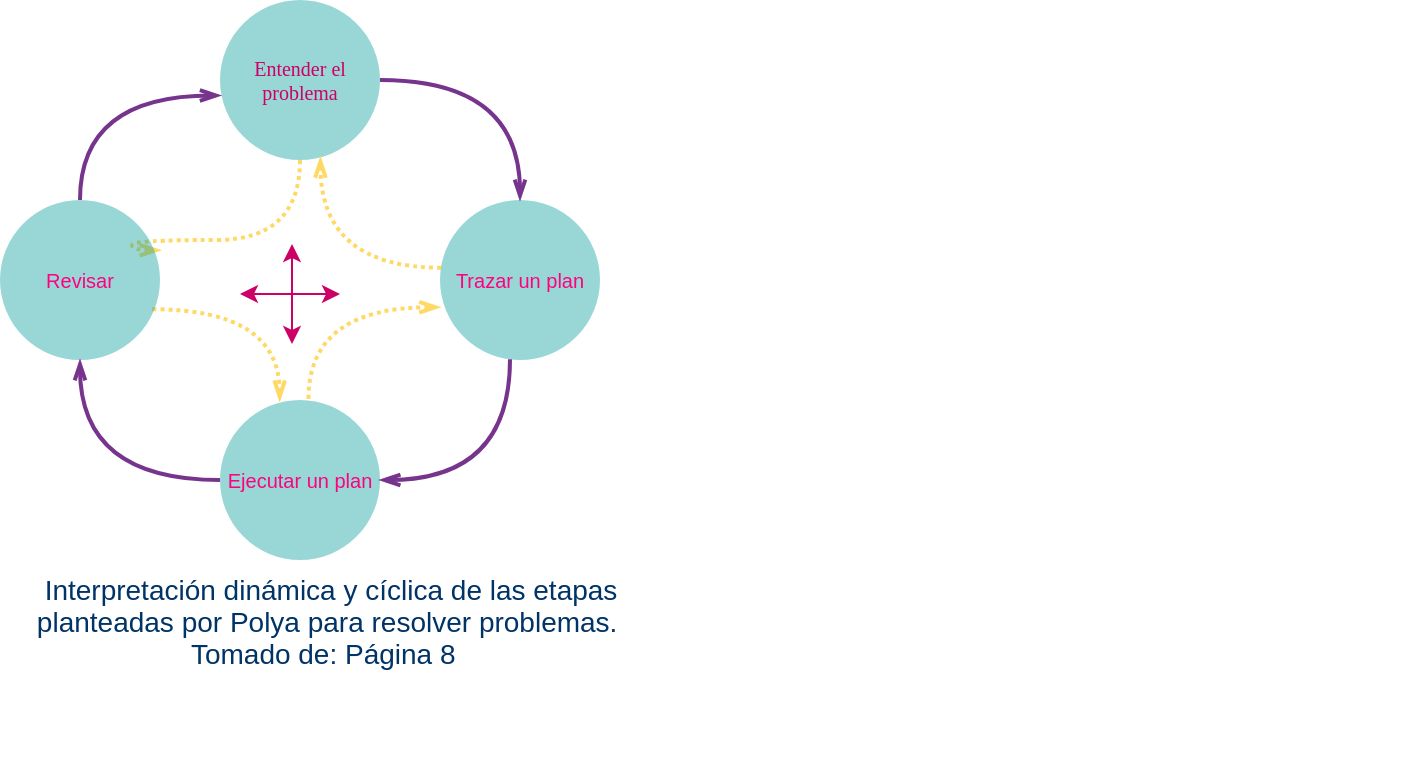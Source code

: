<mxfile version="13.0.3" type="device" pages="4"><diagram id="3228e29e-7158-1315-38df-8450db1d8a1d" name="Polya/heurística"><mxGraphModel dx="1092" dy="758" grid="1" gridSize="10" guides="1" tooltips="1" connect="1" arrows="1" fold="1" page="1" pageScale="1" pageWidth="1169" pageHeight="827" background="#ffffff" math="0" shadow="0" extFonts="Epilogue^https://fonts.googleapis.com/css?family=Epilogue"><root><mxCell id="0"/><mxCell id="1" parent="0"/><mxCell id="21535" value="Revolution" style="text;fontSize=24;align=center;verticalAlign=middle;html=1;fontColor=#FFFFFF;" parent="1" vertex="1"><mxGeometry x="699.5" y="228.5" width="190" height="70" as="geometry"/></mxCell><mxCell id="21538" value="Conflict" style="text;align=center;html=1;fontColor=#FFFFFF;fontSize=16;" parent="1" vertex="1"><mxGeometry x="449.5" y="418.5" width="40" height="40" as="geometry"/></mxCell><mxCell id="21539" value="Chaos" style="text;align=center;html=1;fontColor=#FFFFFF;fontSize=16;" parent="1" vertex="1"><mxGeometry x="699.5" y="418.5" width="40" height="40" as="geometry"/></mxCell><mxCell id="21540" value="Balance" style="text;align=center;html=1;fontColor=#FFFFFF;fontSize=16;" parent="1" vertex="1"><mxGeometry x="569.5" y="348.5" width="40" height="40" as="geometry"/></mxCell><mxCell id="QM9SpEyFhUYayS4D-bqg-21549" value="" style="edgeStyle=orthogonalEdgeStyle;orthogonalLoop=1;jettySize=auto;html=1;curved=1;entryX=0.5;entryY=0;entryDx=0;entryDy=0;strokeColor=#76348D;strokeWidth=2;startArrow=none;startFill=0;endArrow=openThin;endFill=0;" parent="1" source="QM9SpEyFhUYayS4D-bqg-21544" target="QM9SpEyFhUYayS4D-bqg-21545" edge="1"><mxGeometry relative="1" as="geometry"><mxPoint x="440.0" y="130" as="targetPoint"/></mxGeometry></mxCell><mxCell id="QM9SpEyFhUYayS4D-bqg-21563" value="" style="edgeStyle=orthogonalEdgeStyle;curved=1;orthogonalLoop=1;jettySize=auto;html=1;exitX=0.5;exitY=1;exitDx=0;exitDy=0;strokeColor=#FFD966;strokeWidth=2;startArrow=none;startFill=0;endArrow=openThin;endFill=0;dashed=1;dashPattern=1 1;entryX=1.001;entryY=0.314;entryDx=0;entryDy=0;entryPerimeter=0;" parent="1" source="QM9SpEyFhUYayS4D-bqg-21544" target="QM9SpEyFhUYayS4D-bqg-21547" edge="1"><mxGeometry relative="1" as="geometry"><mxPoint x="306" y="170" as="sourcePoint"/><mxPoint x="246" y="216" as="targetPoint"/><Array as="points"><mxPoint x="330" y="200"/><mxPoint x="246" y="200"/><mxPoint x="246" y="205"/></Array></mxGeometry></mxCell><mxCell id="QM9SpEyFhUYayS4D-bqg-21544" value="&lt;font face=&quot;Epilogue&quot; style=&quot;font-size: 10px&quot; color=&quot;#cc0066&quot;&gt;Entender el problema&lt;/font&gt;" style="ellipse;whiteSpace=wrap;html=1;aspect=fixed;fillColor=#009999;opacity=40;strokeColor=none;fontColor=#FFFF66;fontSize=10;strokeWidth=4;" parent="1" vertex="1"><mxGeometry x="290" y="80" width="80" height="80" as="geometry"/></mxCell><mxCell id="QM9SpEyFhUYayS4D-bqg-21577" value="" style="edgeStyle=orthogonalEdgeStyle;curved=1;orthogonalLoop=1;jettySize=auto;html=1;entryX=-0.002;entryY=0.67;entryDx=0;entryDy=0;entryPerimeter=0;exitX=0.553;exitY=-0.007;exitDx=0;exitDy=0;exitPerimeter=0;strokeColor=#FFD966;strokeWidth=2;startArrow=none;startFill=0;endArrow=openThin;endFill=0;dashed=1;dashPattern=1 1;" parent="1" source="QM9SpEyFhUYayS4D-bqg-21562" target="QM9SpEyFhUYayS4D-bqg-21545" edge="1"><mxGeometry relative="1" as="geometry"><mxPoint x="330" y="200" as="targetPoint"/></mxGeometry></mxCell><mxCell id="QM9SpEyFhUYayS4D-bqg-21562" value="&lt;font color=&quot;#ff0080&quot;&gt;Ejecutar un plan&lt;/font&gt;" style="ellipse;whiteSpace=wrap;html=1;aspect=fixed;fillColor=#009999;opacity=40;strokeColor=none;fontColor=#FFFF66;fontSize=10;strokeWidth=4;" parent="1" vertex="1"><mxGeometry x="290" y="280" width="80" height="80" as="geometry"/></mxCell><mxCell id="QM9SpEyFhUYayS4D-bqg-21561" value="" style="edgeStyle=orthogonalEdgeStyle;curved=1;orthogonalLoop=1;jettySize=auto;html=1;exitX=0.008;exitY=0.423;exitDx=0;exitDy=0;exitPerimeter=0;entryX=0.628;entryY=0.983;entryDx=0;entryDy=0;entryPerimeter=0;strokeColor=#FFD966;strokeWidth=2;startArrow=none;startFill=0;endArrow=openThin;endFill=0;dashed=1;dashPattern=1 1;" parent="1" source="QM9SpEyFhUYayS4D-bqg-21545" target="QM9SpEyFhUYayS4D-bqg-21544" edge="1"><mxGeometry relative="1" as="geometry"><mxPoint x="325" y="171" as="targetPoint"/></mxGeometry></mxCell><mxCell id="QM9SpEyFhUYayS4D-bqg-21581" value="" style="edgeStyle=orthogonalEdgeStyle;curved=1;orthogonalLoop=1;jettySize=auto;html=1;entryX=1;entryY=0.5;entryDx=0;entryDy=0;strokeColor=#76348D;strokeWidth=2;startArrow=none;startFill=0;endArrow=openThin;endFill=0;" parent="1" source="QM9SpEyFhUYayS4D-bqg-21545" target="QM9SpEyFhUYayS4D-bqg-21562" edge="1"><mxGeometry relative="1" as="geometry"><mxPoint x="435" y="350.0" as="targetPoint"/><Array as="points"><mxPoint x="435" y="320"/></Array></mxGeometry></mxCell><mxCell id="QM9SpEyFhUYayS4D-bqg-21545" value="&lt;font color=&quot;#ff0080&quot;&gt;Trazar un plan&lt;/font&gt;" style="ellipse;whiteSpace=wrap;html=1;aspect=fixed;fillColor=#009999;opacity=40;strokeColor=none;fontColor=#FFFF66;fontSize=10;strokeWidth=4;" parent="1" vertex="1"><mxGeometry x="400" y="180" width="80" height="80" as="geometry"/></mxCell><mxCell id="QM9SpEyFhUYayS4D-bqg-21555" value="" style="edgeStyle=orthogonalEdgeStyle;curved=1;orthogonalLoop=1;jettySize=auto;html=1;entryX=0.5;entryY=1;entryDx=0;entryDy=0;exitX=0;exitY=0.5;exitDx=0;exitDy=0;strokeColor=#76348D;strokeWidth=2;startArrow=none;startFill=0;endArrow=openThin;endFill=0;" parent="1" source="QM9SpEyFhUYayS4D-bqg-21562" target="QM9SpEyFhUYayS4D-bqg-21547" edge="1"><mxGeometry relative="1" as="geometry"><mxPoint x="290" y="310" as="sourcePoint"/><mxPoint x="230" y="270" as="targetPoint"/></mxGeometry></mxCell><mxCell id="QM9SpEyFhUYayS4D-bqg-21557" value="" style="edgeStyle=orthogonalEdgeStyle;curved=1;orthogonalLoop=1;jettySize=auto;html=1;entryX=0.002;entryY=0.597;entryDx=0;entryDy=0;entryPerimeter=0;exitX=0.5;exitY=0;exitDx=0;exitDy=0;strokeColor=#76348D;strokeWidth=2;startArrow=none;startFill=0;endArrow=openThin;endFill=0;" parent="1" source="QM9SpEyFhUYayS4D-bqg-21547" target="QM9SpEyFhUYayS4D-bqg-21544" edge="1"><mxGeometry relative="1" as="geometry"><mxPoint x="230" y="100" as="targetPoint"/></mxGeometry></mxCell><mxCell id="QM9SpEyFhUYayS4D-bqg-21575" value="" style="edgeStyle=orthogonalEdgeStyle;curved=1;orthogonalLoop=1;jettySize=auto;html=1;exitX=0.951;exitY=0.683;exitDx=0;exitDy=0;exitPerimeter=0;entryX=0.373;entryY=0.005;entryDx=0;entryDy=0;entryPerimeter=0;strokeColor=#FFD966;strokeWidth=2;startArrow=none;startFill=0;endArrow=openThin;endFill=0;dashed=1;dashPattern=1 1;" parent="1" source="QM9SpEyFhUYayS4D-bqg-21547" target="QM9SpEyFhUYayS4D-bqg-21562" edge="1"><mxGeometry relative="1" as="geometry"><mxPoint x="330" y="225" as="targetPoint"/></mxGeometry></mxCell><mxCell id="QM9SpEyFhUYayS4D-bqg-21547" value="&lt;font color=&quot;#ff0080&quot;&gt;Revisar&lt;/font&gt;" style="ellipse;whiteSpace=wrap;html=1;aspect=fixed;fillColor=#009999;opacity=40;strokeColor=none;fontColor=#FFFF66;fontSize=10;strokeWidth=5;" parent="1" vertex="1"><mxGeometry x="180" y="180" width="80" height="80" as="geometry"/></mxCell><mxCell id="QM9SpEyFhUYayS4D-bqg-21587" value="" style="endArrow=classic;startArrow=classic;html=1;strokeColor=#CC0066;strokeWidth=1;" parent="1" edge="1"><mxGeometry width="50" height="50" relative="1" as="geometry"><mxPoint x="300" y="227" as="sourcePoint"/><mxPoint x="350" y="227" as="targetPoint"/><Array as="points"/></mxGeometry></mxCell><mxCell id="QM9SpEyFhUYayS4D-bqg-21588" value="" style="endArrow=classic;startArrow=classic;html=1;strokeColor=#CC0066;strokeWidth=1;" parent="1" edge="1"><mxGeometry width="50" height="50" relative="1" as="geometry"><mxPoint x="326" y="252" as="sourcePoint"/><mxPoint x="326" y="202" as="targetPoint"/><Array as="points"/></mxGeometry></mxCell><mxCell id="v1MkFwy8WAkHbEeIUHU1-21540" value="&lt;p class=&quot;p1&quot; style=&quot;margin: 0px ; font-stretch: normal ; line-height: normal ; font-family: &amp;#34;helvetica&amp;#34; ; font-size: 14px&quot;&gt;&lt;font style=&quot;font-size: 14px&quot;&gt;Interpretación dinámica y cíclica de las etapas&lt;/font&gt;&lt;/p&gt;&lt;p class=&quot;p1&quot; style=&quot;margin: 0px ; font-stretch: normal ; line-height: normal ; font-family: &amp;#34;helvetica&amp;#34; ; font-size: 14px&quot;&gt;&lt;font style=&quot;font-size: 14px&quot;&gt;planteadas por Polya para resolver problemas.&amp;nbsp;&lt;/font&gt;&lt;/p&gt;&lt;p class=&quot;p1&quot; style=&quot;margin: 0px ; font-stretch: normal ; line-height: normal ; font-family: &amp;#34;helvetica&amp;#34; ; font-size: 14px&quot;&gt;&lt;font style=&quot;font-size: 14px&quot;&gt;Tomado de: Página 8&amp;nbsp;&amp;nbsp;&lt;/font&gt;&lt;/p&gt;&lt;p class=&quot;p1&quot; style=&quot;margin: 0px ; font-stretch: normal ; line-height: normal ; font-family: &amp;#34;helvetica&amp;#34; ; font-size: 14px&quot;&gt;&lt;font style=&quot;font-size: 14px&quot;&gt;&lt;br&gt;&lt;/font&gt;&lt;/p&gt;" style="text;html=1;align=center;verticalAlign=middle;resizable=0;points=[];autosize=1;fontSize=13;fontFamily=Epilogue;fontColor=#003366;" parent="1" vertex="1"><mxGeometry x="190" y="363" width="310" height="70" as="geometry"/></mxCell></root></mxGraphModel></diagram><diagram id="SMlBz9_2lRwyLZNG3LQf" name="Hallazgo problema"><mxGraphModel dx="1092" dy="769" grid="1" gridSize="10" guides="1" tooltips="1" connect="1" arrows="1" fold="1" page="1" pageScale="1" pageWidth="827" pageHeight="1169" math="0" shadow="0" extFonts="Epilogue^https://fonts.googleapis.com/css?family=Epilogue"><root><mxCell id="618_1PhlJrXQ5fnI0KQx-0"/><mxCell id="618_1PhlJrXQ5fnI0KQx-1" parent="618_1PhlJrXQ5fnI0KQx-0"/><mxCell id="72rOrUhc6sXG1l6T25h1-18" value="" style="edgeStyle=orthogonalEdgeStyle;curved=1;orthogonalLoop=1;jettySize=auto;html=1;dashed=1;dashPattern=1 1;startArrow=none;startFill=0;endArrow=openThin;endFill=0;strokeColor=#99004D;strokeWidth=3;fontSize=10;fontColor=#4C0099;exitX=0.25;exitY=1;exitDx=0;exitDy=0;" parent="618_1PhlJrXQ5fnI0KQx-1" source="72rOrUhc6sXG1l6T25h1-14" target="72rOrUhc6sXG1l6T25h1-29" edge="1"><mxGeometry relative="1" as="geometry"><Array as="points"><mxPoint x="280" y="140"/><mxPoint x="280" y="570"/><mxPoint x="1075" y="570"/></Array></mxGeometry></mxCell><mxCell id="72rOrUhc6sXG1l6T25h1-3" style="edgeStyle=orthogonalEdgeStyle;curved=1;orthogonalLoop=1;jettySize=auto;html=1;dashed=1;dashPattern=1 1;startArrow=none;startFill=0;endArrow=openThin;endFill=0;strokeColor=#CC0066;strokeWidth=3;fontSize=10;fontColor=#FFFF66;entryX=0.06;entryY=1.02;entryDx=0;entryDy=0;entryPerimeter=0;" parent="618_1PhlJrXQ5fnI0KQx-1" source="5-hpE8VDBBPidlMhpwIF-1" target="5-hpE8VDBBPidlMhpwIF-3" edge="1"><mxGeometry relative="1" as="geometry"><mxPoint x="490" y="320" as="targetPoint"/></mxGeometry></mxCell><mxCell id="5-hpE8VDBBPidlMhpwIF-1" value="&lt;font face=&quot;Epilogue&quot; color=&quot;#003366&quot;&gt;&lt;span style=&quot;font-size: 21px&quot;&gt;Legal&lt;/span&gt;&lt;/font&gt;" style="rounded=0;whiteSpace=wrap;html=1;dashed=1;dashPattern=1 1;strokeColor=none;strokeWidth=5;fillColor=#009999;fontSize=10;fontColor=#FFFF66;opacity=40;" parent="618_1PhlJrXQ5fnI0KQx-1" vertex="1"><mxGeometry x="270" y="350" width="150" height="50" as="geometry"/></mxCell><mxCell id="5-hpE8VDBBPidlMhpwIF-4" value="" style="edgeStyle=orthogonalEdgeStyle;curved=1;orthogonalLoop=1;jettySize=auto;html=1;dashed=1;dashPattern=1 1;startArrow=none;startFill=0;endArrow=openThin;endFill=0;strokeColor=#99004D;strokeWidth=3;fontSize=10;fontColor=#FFFF66;" parent="618_1PhlJrXQ5fnI0KQx-1" source="5-hpE8VDBBPidlMhpwIF-2" target="5-hpE8VDBBPidlMhpwIF-3" edge="1"><mxGeometry relative="1" as="geometry"/></mxCell><mxCell id="5-hpE8VDBBPidlMhpwIF-2" value="&lt;font face=&quot;Epilogue&quot; color=&quot;#003366&quot;&gt;&lt;span style=&quot;font-size: 21px&quot;&gt;Diseño Técnico&lt;/span&gt;&lt;/font&gt;" style="rounded=0;whiteSpace=wrap;html=1;dashed=1;dashPattern=1 1;strokeColor=none;strokeWidth=5;fillColor=#009999;fontSize=10;fontColor=#FFFF66;opacity=40;" parent="618_1PhlJrXQ5fnI0KQx-1" vertex="1"><mxGeometry x="270" y="250" width="155" height="90" as="geometry"/></mxCell><mxCell id="72rOrUhc6sXG1l6T25h1-6" value="" style="edgeStyle=orthogonalEdgeStyle;curved=1;orthogonalLoop=1;jettySize=auto;html=1;dashed=1;dashPattern=1 1;startArrow=none;startFill=0;endArrow=openThin;endFill=0;strokeColor=#99004D;strokeWidth=3;fontSize=10;fontColor=#FFFF66;" parent="618_1PhlJrXQ5fnI0KQx-1" source="5-hpE8VDBBPidlMhpwIF-3" target="72rOrUhc6sXG1l6T25h1-5" edge="1"><mxGeometry relative="1" as="geometry"/></mxCell><mxCell id="72rOrUhc6sXG1l6T25h1-9" value="" style="edgeStyle=orthogonalEdgeStyle;curved=1;orthogonalLoop=1;jettySize=auto;html=1;dashed=1;dashPattern=1 1;startArrow=none;startFill=0;endArrow=openThin;endFill=0;strokeColor=#99004D;strokeWidth=3;fontSize=10;fontColor=#FFFF66;" parent="618_1PhlJrXQ5fnI0KQx-1" source="5-hpE8VDBBPidlMhpwIF-3" target="72rOrUhc6sXG1l6T25h1-8" edge="1"><mxGeometry relative="1" as="geometry"><Array as="points"><mxPoint x="765" y="295"/></Array></mxGeometry></mxCell><mxCell id="72rOrUhc6sXG1l6T25h1-11" value="" style="edgeStyle=orthogonalEdgeStyle;curved=1;orthogonalLoop=1;jettySize=auto;html=1;dashed=1;dashPattern=1 1;startArrow=none;startFill=0;endArrow=openThin;endFill=0;strokeColor=#99004D;strokeWidth=3;fontSize=10;fontColor=#FFFF66;" parent="618_1PhlJrXQ5fnI0KQx-1" source="5-hpE8VDBBPidlMhpwIF-3" edge="1"><mxGeometry relative="1" as="geometry"><mxPoint x="950" y="295" as="targetPoint"/></mxGeometry></mxCell><mxCell id="72rOrUhc6sXG1l6T25h1-36" value="" style="edgeStyle=orthogonalEdgeStyle;curved=1;orthogonalLoop=1;jettySize=auto;html=1;dashed=1;dashPattern=1 1;startArrow=none;startFill=0;endArrow=openThin;endFill=0;strokeColor=#99004D;strokeWidth=3;fontSize=10;fontColor=#4C0099;" parent="618_1PhlJrXQ5fnI0KQx-1" source="5-hpE8VDBBPidlMhpwIF-3" target="72rOrUhc6sXG1l6T25h1-35" edge="1"><mxGeometry relative="1" as="geometry"><Array as="points"><mxPoint x="565" y="450"/><mxPoint x="1295" y="450"/></Array></mxGeometry></mxCell><mxCell id="5-hpE8VDBBPidlMhpwIF-3" value="&lt;font face=&quot;Epilogue&quot; color=&quot;#003366&quot;&gt;&lt;span style=&quot;font-size: 21px&quot;&gt;Conceptual&lt;/span&gt;&lt;/font&gt;" style="rounded=0;whiteSpace=wrap;html=1;dashed=1;dashPattern=1 1;strokeColor=none;strokeWidth=5;fillColor=#006666;fontSize=10;fontColor=#FFFF66;opacity=40;" parent="618_1PhlJrXQ5fnI0KQx-1" vertex="1"><mxGeometry x="490" y="270" width="150" height="60" as="geometry"/></mxCell><mxCell id="72rOrUhc6sXG1l6T25h1-39" value="" style="edgeStyle=orthogonalEdgeStyle;curved=1;orthogonalLoop=1;jettySize=auto;html=1;dashed=1;dashPattern=1 1;startArrow=none;startFill=0;endArrow=openThin;endFill=0;strokeColor=#99004D;strokeWidth=3;fontSize=10;fontColor=#4C0099;" parent="618_1PhlJrXQ5fnI0KQx-1" source="72rOrUhc6sXG1l6T25h1-35" target="72rOrUhc6sXG1l6T25h1-27" edge="1"><mxGeometry relative="1" as="geometry"/></mxCell><mxCell id="72rOrUhc6sXG1l6T25h1-35" value="&lt;font color=&quot;#003366&quot; face=&quot;Epilogue&quot;&gt;&lt;span style=&quot;font-size: 21px&quot;&gt;Reconceptualización&lt;/span&gt;&lt;/font&gt;" style="rounded=0;whiteSpace=wrap;html=1;dashed=1;dashPattern=1 1;strokeColor=none;strokeWidth=5;fillColor=#006666;fontSize=10;fontColor=#FFFF66;opacity=40;" parent="618_1PhlJrXQ5fnI0KQx-1" vertex="1"><mxGeometry x="1241" y="220" width="249" height="140" as="geometry"/></mxCell><mxCell id="72rOrUhc6sXG1l6T25h1-8" value="&lt;font face=&quot;Epilogue&quot; color=&quot;#003366&quot;&gt;&lt;span style=&quot;font-size: 21px&quot;&gt;Prototipo n&lt;/span&gt;&lt;/font&gt;" style="rounded=0;whiteSpace=wrap;html=1;dashed=1;dashPattern=1 1;strokeColor=none;strokeWidth=5;fillColor=#006666;fontSize=10;fontColor=#FFFF66;opacity=40;" parent="618_1PhlJrXQ5fnI0KQx-1" vertex="1"><mxGeometry x="700" y="340" width="150" height="50" as="geometry"/></mxCell><mxCell id="72rOrUhc6sXG1l6T25h1-5" value="&lt;font face=&quot;Epilogue&quot; color=&quot;#003366&quot;&gt;&lt;span style=&quot;font-size: 21px&quot;&gt;Prototipo n&lt;/span&gt;&lt;/font&gt;" style="rounded=0;whiteSpace=wrap;html=1;dashed=1;dashPattern=1 1;strokeColor=none;strokeWidth=5;fillColor=#006666;fontSize=10;fontColor=#FFFF66;opacity=40;" parent="618_1PhlJrXQ5fnI0KQx-1" vertex="1"><mxGeometry x="690" y="200" width="150" height="50" as="geometry"/></mxCell><mxCell id="72rOrUhc6sXG1l6T25h1-4" style="edgeStyle=orthogonalEdgeStyle;curved=1;orthogonalLoop=1;jettySize=auto;html=1;entryX=0.373;entryY=1.04;entryDx=0;entryDy=0;entryPerimeter=0;dashed=1;dashPattern=1 1;startArrow=none;startFill=0;endArrow=openThin;endFill=0;strokeColor=#99004D;strokeWidth=3;fontSize=10;fontColor=#FFFF66;" parent="618_1PhlJrXQ5fnI0KQx-1" source="5-hpE8VDBBPidlMhpwIF-5" target="5-hpE8VDBBPidlMhpwIF-3" edge="1"><mxGeometry relative="1" as="geometry"/></mxCell><mxCell id="5-hpE8VDBBPidlMhpwIF-5" value="&lt;font face=&quot;Epilogue&quot; color=&quot;#003366&quot;&gt;&lt;span style=&quot;font-size: 21px&quot;&gt;Ético&lt;/span&gt;&lt;/font&gt;" style="rounded=0;whiteSpace=wrap;html=1;dashed=1;dashPattern=1 1;strokeColor=none;strokeWidth=5;fillColor=#009999;fontSize=10;fontColor=#FFFF66;opacity=40;" parent="618_1PhlJrXQ5fnI0KQx-1" vertex="1"><mxGeometry x="270" y="410" width="150" height="40" as="geometry"/></mxCell><mxCell id="72rOrUhc6sXG1l6T25h1-2" value="" style="edgeStyle=orthogonalEdgeStyle;curved=1;orthogonalLoop=1;jettySize=auto;html=1;dashed=1;dashPattern=1 1;startArrow=none;startFill=0;endArrow=openThin;endFill=0;strokeColor=#CC0066;strokeWidth=3;fontSize=10;fontColor=#FFFF66;entryX=0.407;entryY=-0.06;entryDx=0;entryDy=0;entryPerimeter=0;" parent="618_1PhlJrXQ5fnI0KQx-1" source="72rOrUhc6sXG1l6T25h1-0" target="5-hpE8VDBBPidlMhpwIF-3" edge="1"><mxGeometry relative="1" as="geometry"><mxPoint x="500" y="255" as="targetPoint"/></mxGeometry></mxCell><mxCell id="72rOrUhc6sXG1l6T25h1-0" value="&lt;font face=&quot;Epilogue&quot; color=&quot;#003366&quot;&gt;&lt;span style=&quot;font-size: 21px&quot;&gt;Disciplinar&lt;/span&gt;&lt;/font&gt;" style="rounded=0;whiteSpace=wrap;html=1;dashed=1;dashPattern=1 1;strokeColor=none;strokeWidth=5;fillColor=#009999;fontSize=10;fontColor=#FFFF66;opacity=40;" parent="618_1PhlJrXQ5fnI0KQx-1" vertex="1"><mxGeometry x="270" y="190" width="155" height="50" as="geometry"/></mxCell><mxCell id="72rOrUhc6sXG1l6T25h1-21" value="" style="edgeStyle=orthogonalEdgeStyle;curved=1;orthogonalLoop=1;jettySize=auto;html=1;dashed=1;dashPattern=1 1;startArrow=none;startFill=0;endArrow=openThin;endFill=0;strokeColor=#99004D;strokeWidth=3;fontSize=10;fontColor=#4C0099;entryX=0;entryY=0.5;entryDx=0;entryDy=0;" parent="618_1PhlJrXQ5fnI0KQx-1" source="72rOrUhc6sXG1l6T25h1-12" target="72rOrUhc6sXG1l6T25h1-19" edge="1"><mxGeometry relative="1" as="geometry"><mxPoint x="840" y="120" as="targetPoint"/></mxGeometry></mxCell><mxCell id="72rOrUhc6sXG1l6T25h1-12" value="&lt;font style=&quot;font-size: 16px&quot; color=&quot;#76348d&quot;&gt;Resolución de problemas por pensamiento lateral&lt;/font&gt;" style="text;html=1;strokeColor=none;fillColor=#dae8fc;align=center;verticalAlign=middle;whiteSpace=wrap;rounded=0;dashed=1;dashPattern=1 1;fontSize=10;opacity=40;" parent="618_1PhlJrXQ5fnI0KQx-1" vertex="1"><mxGeometry x="617" y="60" width="210" height="80" as="geometry"/></mxCell><mxCell id="72rOrUhc6sXG1l6T25h1-15" value="" style="edgeStyle=orthogonalEdgeStyle;curved=1;orthogonalLoop=1;jettySize=auto;html=1;dashed=1;dashPattern=1 1;startArrow=none;startFill=0;endArrow=openThin;endFill=0;strokeColor=#99004D;strokeWidth=3;fontSize=10;fontColor=#4C0099;entryX=0;entryY=0.5;entryDx=0;entryDy=0;" parent="618_1PhlJrXQ5fnI0KQx-1" source="72rOrUhc6sXG1l6T25h1-13" target="72rOrUhc6sXG1l6T25h1-14" edge="1"><mxGeometry relative="1" as="geometry"><mxPoint x="200" y="100" as="targetPoint"/></mxGeometry></mxCell><mxCell id="72rOrUhc6sXG1l6T25h1-13" value="&lt;font color=&quot;#76348d&quot;&gt;&lt;span style=&quot;font-size: 16px&quot;&gt;Proyecto tecnologías digitales para gestión de conocimiento etnobotánico en comunidades&amp;nbsp;&lt;/span&gt;&lt;/font&gt;" style="text;html=1;strokeColor=none;fillColor=#dae8fc;align=center;verticalAlign=middle;whiteSpace=wrap;rounded=0;dashed=1;dashPattern=1 1;fontSize=10;opacity=40;" parent="618_1PhlJrXQ5fnI0KQx-1" vertex="1"><mxGeometry x="20" y="255" width="210" height="80" as="geometry"/></mxCell><mxCell id="72rOrUhc6sXG1l6T25h1-22" value="" style="edgeStyle=orthogonalEdgeStyle;curved=1;orthogonalLoop=1;jettySize=auto;html=1;dashed=1;dashPattern=1 1;startArrow=none;startFill=0;endArrow=openThin;endFill=0;strokeColor=#99004D;strokeWidth=3;fontSize=10;fontColor=#4C0099;" parent="618_1PhlJrXQ5fnI0KQx-1" source="72rOrUhc6sXG1l6T25h1-14" target="72rOrUhc6sXG1l6T25h1-12" edge="1"><mxGeometry relative="1" as="geometry"/></mxCell><mxCell id="72rOrUhc6sXG1l6T25h1-14" value="&lt;font color=&quot;#76348d&quot;&gt;&lt;span style=&quot;font-size: 16px&quot;&gt;Problemas generales&lt;/span&gt;&lt;/font&gt;" style="text;html=1;strokeColor=none;fillColor=#dae8fc;align=center;verticalAlign=middle;whiteSpace=wrap;rounded=0;dashed=1;dashPattern=1 1;fontSize=10;opacity=40;" parent="618_1PhlJrXQ5fnI0KQx-1" vertex="1"><mxGeometry x="230" y="60" width="240" height="80" as="geometry"/></mxCell><mxCell id="72rOrUhc6sXG1l6T25h1-28" value="" style="edgeStyle=orthogonalEdgeStyle;curved=1;orthogonalLoop=1;jettySize=auto;html=1;dashed=1;dashPattern=1 1;startArrow=none;startFill=0;endArrow=openThin;endFill=0;strokeColor=#99004D;strokeWidth=3;fontSize=10;fontColor=#4C0099;" parent="618_1PhlJrXQ5fnI0KQx-1" source="72rOrUhc6sXG1l6T25h1-19" target="72rOrUhc6sXG1l6T25h1-27" edge="1"><mxGeometry relative="1" as="geometry"/></mxCell><mxCell id="72rOrUhc6sXG1l6T25h1-19" value="&lt;font color=&quot;#76348d&quot;&gt;&lt;span style=&quot;font-size: 16px&quot;&gt;Problema específico&amp;nbsp;&lt;/span&gt;&lt;/font&gt;" style="text;html=1;strokeColor=none;fillColor=#dae8fc;align=center;verticalAlign=middle;whiteSpace=wrap;rounded=0;dashed=1;dashPattern=1 1;fontSize=10;opacity=40;" parent="618_1PhlJrXQ5fnI0KQx-1" vertex="1"><mxGeometry x="1002.5" y="60" width="145" height="80" as="geometry"/></mxCell><mxCell id="72rOrUhc6sXG1l6T25h1-41" value="" style="edgeStyle=orthogonalEdgeStyle;curved=1;orthogonalLoop=1;jettySize=auto;html=1;dashed=1;dashPattern=1 1;startArrow=none;startFill=0;endArrow=openThin;endFill=0;strokeColor=#99004D;strokeWidth=3;fontSize=10;fontColor=#4C0099;" parent="618_1PhlJrXQ5fnI0KQx-1" source="72rOrUhc6sXG1l6T25h1-27" target="72rOrUhc6sXG1l6T25h1-40" edge="1"><mxGeometry relative="1" as="geometry"/></mxCell><mxCell id="72rOrUhc6sXG1l6T25h1-27" value="&lt;font color=&quot;#76348d&quot;&gt;&lt;span style=&quot;font-size: 16px&quot;&gt;Estrategia heurística para resolver problemas&lt;/span&gt;&lt;/font&gt;" style="text;html=1;strokeColor=none;fillColor=#dae8fc;align=center;verticalAlign=middle;whiteSpace=wrap;rounded=0;dashed=1;dashPattern=1 1;fontSize=10;opacity=40;" parent="618_1PhlJrXQ5fnI0KQx-1" vertex="1"><mxGeometry x="1560" y="250" width="145" height="80" as="geometry"/></mxCell><mxCell id="72rOrUhc6sXG1l6T25h1-43" value="" style="edgeStyle=orthogonalEdgeStyle;curved=1;orthogonalLoop=1;jettySize=auto;html=1;dashed=1;dashPattern=1 1;startArrow=none;startFill=0;endArrow=openThin;endFill=0;strokeColor=#99004D;strokeWidth=3;fontSize=10;fontColor=#4C0099;" parent="618_1PhlJrXQ5fnI0KQx-1" source="72rOrUhc6sXG1l6T25h1-40" target="72rOrUhc6sXG1l6T25h1-42" edge="1"><mxGeometry relative="1" as="geometry"/></mxCell><mxCell id="72rOrUhc6sXG1l6T25h1-45" value="" style="edgeStyle=orthogonalEdgeStyle;curved=1;orthogonalLoop=1;jettySize=auto;html=1;dashed=1;dashPattern=1 1;startArrow=none;startFill=0;endArrow=openThin;endFill=0;strokeColor=#99004D;strokeWidth=3;fontSize=10;fontColor=#4C0099;" parent="618_1PhlJrXQ5fnI0KQx-1" source="72rOrUhc6sXG1l6T25h1-40" target="72rOrUhc6sXG1l6T25h1-44" edge="1"><mxGeometry relative="1" as="geometry"/></mxCell><mxCell id="72rOrUhc6sXG1l6T25h1-40" value="&lt;font color=&quot;#76348d&quot;&gt;&lt;span style=&quot;font-size: 16px&quot;&gt;Prototipo final&lt;/span&gt;&lt;/font&gt;" style="text;html=1;strokeColor=none;fillColor=#dae8fc;align=center;verticalAlign=middle;whiteSpace=wrap;rounded=0;dashed=1;dashPattern=1 1;fontSize=10;opacity=40;" parent="618_1PhlJrXQ5fnI0KQx-1" vertex="1"><mxGeometry x="1785" y="250" width="145" height="80" as="geometry"/></mxCell><mxCell id="72rOrUhc6sXG1l6T25h1-44" value="&lt;font color=&quot;#76348d&quot;&gt;&lt;span style=&quot;font-size: 16px&quot;&gt;Discusión Humanidades Digitales&amp;nbsp;&lt;/span&gt;&lt;/font&gt;" style="text;html=1;strokeColor=none;fillColor=#dae8fc;align=center;verticalAlign=middle;whiteSpace=wrap;rounded=0;dashed=1;dashPattern=1 1;fontSize=10;opacity=40;" parent="618_1PhlJrXQ5fnI0KQx-1" vertex="1"><mxGeometry x="2010" y="250" width="145" height="80" as="geometry"/></mxCell><mxCell id="72rOrUhc6sXG1l6T25h1-42" value="&lt;font color=&quot;#76348d&quot;&gt;&lt;span style=&quot;font-size: 16px&quot;&gt;Estrategia algorítmica para resolver problemas&lt;/span&gt;&lt;/font&gt;" style="text;html=1;strokeColor=none;fillColor=#dae8fc;align=center;verticalAlign=middle;whiteSpace=wrap;rounded=0;dashed=1;dashPattern=1 1;fontSize=10;opacity=40;" parent="618_1PhlJrXQ5fnI0KQx-1" vertex="1"><mxGeometry x="1785" y="90" width="145" height="80" as="geometry"/></mxCell><mxCell id="72rOrUhc6sXG1l6T25h1-31" value="" style="edgeStyle=orthogonalEdgeStyle;curved=1;orthogonalLoop=1;jettySize=auto;html=1;dashed=1;dashPattern=1 1;startArrow=none;startFill=0;endArrow=openThin;endFill=0;strokeColor=#99004D;strokeWidth=3;fontSize=10;fontColor=#4C0099;" parent="618_1PhlJrXQ5fnI0KQx-1" source="72rOrUhc6sXG1l6T25h1-29" target="72rOrUhc6sXG1l6T25h1-19" edge="1"><mxGeometry relative="1" as="geometry"><mxPoint x="1075" y="170" as="targetPoint"/></mxGeometry></mxCell><mxCell id="72rOrUhc6sXG1l6T25h1-38" value="" style="edgeStyle=orthogonalEdgeStyle;curved=1;orthogonalLoop=1;jettySize=auto;html=1;dashed=1;dashPattern=1 1;startArrow=none;startFill=0;endArrow=openThin;endFill=0;strokeColor=#99004D;strokeWidth=3;fontSize=10;fontColor=#4C0099;" parent="618_1PhlJrXQ5fnI0KQx-1" source="72rOrUhc6sXG1l6T25h1-29" target="72rOrUhc6sXG1l6T25h1-35" edge="1"><mxGeometry relative="1" as="geometry"/></mxCell><mxCell id="72rOrUhc6sXG1l6T25h1-29" value="&lt;font color=&quot;#76348d&quot;&gt;&lt;span style=&quot;font-size: 16px&quot;&gt;Proyecto tecnologías digitales colaborativas para gestionar el conocimiento en&lt;/span&gt;&lt;/font&gt;" style="text;html=1;strokeColor=none;fillColor=#dae8fc;align=center;verticalAlign=middle;whiteSpace=wrap;rounded=0;dashed=1;dashPattern=1 1;fontSize=10;opacity=40;" parent="618_1PhlJrXQ5fnI0KQx-1" vertex="1"><mxGeometry x="970" y="255" width="210" height="80" as="geometry"/></mxCell><mxCell id="72rOrUhc6sXG1l6T25h1-48" value="&lt;font face=&quot;Epilogue&quot; color=&quot;#003366&quot;&gt;&lt;span style=&quot;font-size: 21px&quot;&gt;Legal&lt;/span&gt;&lt;/font&gt;" style="rounded=0;whiteSpace=wrap;html=1;dashed=1;dashPattern=1 1;strokeColor=none;strokeWidth=5;fillColor=#009999;fontSize=10;fontColor=#FFFF66;opacity=40;" parent="618_1PhlJrXQ5fnI0KQx-1" vertex="1"><mxGeometry x="2192.5" y="330" width="150" height="50" as="geometry"/></mxCell><mxCell id="72rOrUhc6sXG1l6T25h1-49" value="&lt;font face=&quot;Epilogue&quot; color=&quot;#003366&quot;&gt;&lt;span style=&quot;font-size: 21px&quot;&gt;Diseño Técnico&lt;/span&gt;&lt;/font&gt;" style="rounded=0;whiteSpace=wrap;html=1;dashed=1;dashPattern=1 1;strokeColor=none;strokeWidth=5;fillColor=#009999;fontSize=10;fontColor=#FFFF66;opacity=40;" parent="618_1PhlJrXQ5fnI0KQx-1" vertex="1"><mxGeometry x="2190" y="230" width="155" height="90" as="geometry"/></mxCell><mxCell id="72rOrUhc6sXG1l6T25h1-50" value="&lt;font face=&quot;Epilogue&quot; color=&quot;#003366&quot;&gt;&lt;span style=&quot;font-size: 21px&quot;&gt;Ética&lt;/span&gt;&lt;/font&gt;" style="rounded=0;whiteSpace=wrap;html=1;dashed=1;dashPattern=1 1;strokeColor=none;strokeWidth=5;fillColor=#009999;fontSize=10;fontColor=#FFFF66;opacity=40;" parent="618_1PhlJrXQ5fnI0KQx-1" vertex="1"><mxGeometry x="2192.5" y="390" width="150" height="40" as="geometry"/></mxCell><mxCell id="72rOrUhc6sXG1l6T25h1-51" value="&lt;font face=&quot;Epilogue&quot; color=&quot;#003366&quot;&gt;&lt;span style=&quot;font-size: 21px&quot;&gt;Inter-disciplinar&lt;/span&gt;&lt;/font&gt;" style="rounded=0;whiteSpace=wrap;html=1;dashed=1;dashPattern=1 1;strokeColor=none;strokeWidth=5;fillColor=#009999;fontSize=10;fontColor=#FFFF66;opacity=40;" parent="618_1PhlJrXQ5fnI0KQx-1" vertex="1"><mxGeometry x="2190" y="170" width="155" height="50" as="geometry"/></mxCell><mxCell id="72rOrUhc6sXG1l6T25h1-52" value="&lt;font face=&quot;Epilogue&quot; color=&quot;#003366&quot;&gt;&lt;span style=&quot;font-size: 21px&quot;&gt;Metodológica&lt;/span&gt;&lt;/font&gt;" style="rounded=0;whiteSpace=wrap;html=1;dashed=1;dashPattern=1 1;strokeColor=none;strokeWidth=5;fillColor=#009999;fontSize=10;fontColor=#FFFF66;opacity=40;" parent="618_1PhlJrXQ5fnI0KQx-1" vertex="1"><mxGeometry x="2190" y="110" width="155" height="50" as="geometry"/></mxCell><mxCell id="72rOrUhc6sXG1l6T25h1-60" value="" style="shape=curlyBracket;whiteSpace=wrap;html=1;rounded=1;dashed=1;dashPattern=1 1;strokeColor=#99004D;strokeWidth=3;fillColor=#006666;fontSize=10;fontColor=#4C0099;" parent="618_1PhlJrXQ5fnI0KQx-1" vertex="1"><mxGeometry x="2150" y="90" width="50" height="360" as="geometry"/></mxCell></root></mxGraphModel></diagram><diagram name="Análisis de un problema" id="bAuZKV1KiY6Ajp0VNfRF"><mxGraphModel dx="1092" dy="769" grid="1" gridSize="10" guides="1" tooltips="1" connect="1" arrows="1" fold="1" page="1" pageScale="1" pageWidth="1169" pageHeight="827" background="#ffffff" math="0" shadow="0" extFonts="Epilogue^https://fonts.googleapis.com/css?family=Epilogue"><root><mxCell id="UUrmwyFUOeipJCUt9cEE-0"/><mxCell id="UUrmwyFUOeipJCUt9cEE-1" parent="UUrmwyFUOeipJCUt9cEE-0"/><mxCell id="UUrmwyFUOeipJCUt9cEE-26" value="" style="ellipse;whiteSpace=wrap;html=1;aspect=fixed;strokeColor=#003366;strokeWidth=5;fillColor=none;fontSize=13;fontColor=#CC0066;dashed=1;dashPattern=1 1;fontFamily=Epilogue;fontStyle=1;opacity=30;" parent="UUrmwyFUOeipJCUt9cEE-1" vertex="1"><mxGeometry x="190" y="123.5" width="280" height="280" as="geometry"/></mxCell><mxCell id="UUrmwyFUOeipJCUt9cEE-24" value="" style="dashed=0;aspect=fixed;verticalLabelPosition=bottom;verticalAlign=top;align=center;shape=mxgraph.gmdl.star;strokeColor=none;fillColor=#009999;shadow=0;fontSize=13;fontColor=#CC0066;opacity=40;fontFamily=Epilogue;fontStyle=1" parent="UUrmwyFUOeipJCUt9cEE-1" vertex="1"><mxGeometry x="235" y="170" width="170" height="170" as="geometry"/></mxCell><mxCell id="UUrmwyFUOeipJCUt9cEE-25" value="" style="ellipse;whiteSpace=wrap;html=1;aspect=fixed;strokeColor=#76348D;strokeWidth=5;fillColor=none;fontSize=13;fontColor=#CC0066;dashed=1;dashPattern=1 1;fontFamily=Epilogue;fontStyle=1;opacity=50;" parent="UUrmwyFUOeipJCUt9cEE-1" vertex="1"><mxGeometry x="240" y="180" width="180" height="180" as="geometry"/></mxCell><mxCell id="UUrmwyFUOeipJCUt9cEE-2" value="Revolution" style="text;fontSize=24;align=center;verticalAlign=middle;html=1;fontColor=#FFFFFF;" parent="UUrmwyFUOeipJCUt9cEE-1" vertex="1"><mxGeometry x="699.5" y="228.5" width="190" height="70" as="geometry"/></mxCell><mxCell id="UUrmwyFUOeipJCUt9cEE-3" value="Conflict" style="text;align=center;html=1;fontColor=#FFFFFF;fontSize=16;" parent="UUrmwyFUOeipJCUt9cEE-1" vertex="1"><mxGeometry x="449.5" y="418.5" width="40" height="40" as="geometry"/></mxCell><mxCell id="UUrmwyFUOeipJCUt9cEE-4" value="Chaos" style="text;align=center;html=1;fontColor=#FFFFFF;fontSize=16;" parent="UUrmwyFUOeipJCUt9cEE-1" vertex="1"><mxGeometry x="699.5" y="418.5" width="40" height="40" as="geometry"/></mxCell><mxCell id="UUrmwyFUOeipJCUt9cEE-5" value="Balance" style="text;align=center;html=1;fontColor=#FFFFFF;fontSize=13;fontFamily=Epilogue;fontStyle=1" parent="UUrmwyFUOeipJCUt9cEE-1" vertex="1"><mxGeometry x="430" y="348.5" width="40" height="40" as="geometry"/></mxCell><mxCell id="UUrmwyFUOeipJCUt9cEE-28" value="" style="endArrow=classic;startArrow=classic;html=1;strokeColor=#76348D;strokeWidth=5;fontSize=10;fontColor=#CC0066;curved=1;dashed=1;dashPattern=1 1;" parent="UUrmwyFUOeipJCUt9cEE-1" edge="1"><mxGeometry width="50" height="50" relative="1" as="geometry"><mxPoint x="225" y="110" as="sourcePoint"/><mxPoint x="420" y="110" as="targetPoint"/><Array as="points"><mxPoint x="290" y="80"/><mxPoint x="380" y="90"/></Array></mxGeometry></mxCell><mxCell id="UUrmwyFUOeipJCUt9cEE-29" value="" style="endArrow=classic;startArrow=classic;html=1;strokeColor=#76348D;strokeWidth=5;fontSize=10;fontColor=#FFFF66;curved=1;dashed=1;dashPattern=1 1;" parent="UUrmwyFUOeipJCUt9cEE-1" edge="1"><mxGeometry width="50" height="50" relative="1" as="geometry"><mxPoint x="430" y="410" as="sourcePoint"/><mxPoint x="215" y="414" as="targetPoint"/><Array as="points"><mxPoint x="380" y="440"/><mxPoint x="270" y="440"/></Array></mxGeometry></mxCell><mxCell id="UUrmwyFUOeipJCUt9cEE-8" value="&lt;font style=&quot;font-size: 13px;&quot;&gt;Formular el problema&lt;/font&gt;" style="ellipse;whiteSpace=wrap;html=1;aspect=fixed;fillColor=#FFD966;opacity=60;strokeColor=none;fontColor=#CC0066;fontSize=13;strokeWidth=4;fontFamily=Epilogue;fontStyle=1" parent="UUrmwyFUOeipJCUt9cEE-1" vertex="1"><mxGeometry x="270" y="100" width="100" height="100" as="geometry"/></mxCell><mxCell id="UUrmwyFUOeipJCUt9cEE-10" value="Restricciones" style="ellipse;whiteSpace=wrap;html=1;aspect=fixed;fillColor=#FFD966;opacity=60;strokeColor=none;fontColor=#CC0066;fontSize=13;strokeWidth=4;fontFamily=Epilogue;fontStyle=1" parent="UUrmwyFUOeipJCUt9cEE-1" vertex="1"><mxGeometry x="210" y="298.5" width="100" height="100" as="geometry"/></mxCell><mxCell id="UUrmwyFUOeipJCUt9cEE-20" value="Datos disponibles" style="ellipse;whiteSpace=wrap;html=1;aspect=fixed;fillColor=#FFD966;opacity=60;strokeColor=none;fontColor=#CC0066;fontSize=13;strokeWidth=4;fontFamily=Epilogue;fontStyle=1" parent="UUrmwyFUOeipJCUt9cEE-1" vertex="1"><mxGeometry x="350" y="308.5" width="91.5" height="91.5" as="geometry"/></mxCell><mxCell id="UUrmwyFUOeipJCUt9cEE-13" value="&lt;font style=&quot;font-size: 13px;&quot;&gt;Resultados esperados&lt;/font&gt;" style="ellipse;whiteSpace=wrap;html=1;aspect=fixed;fillColor=#FFD966;opacity=60;strokeColor=none;fontColor=#CC0066;fontSize=13;strokeWidth=4;fontFamily=Epilogue;fontStyle=1" parent="UUrmwyFUOeipJCUt9cEE-1" vertex="1"><mxGeometry x="380" y="180" width="100" height="100" as="geometry"/></mxCell><mxCell id="UUrmwyFUOeipJCUt9cEE-17" value="&lt;font style=&quot;font-size: 13px;&quot;&gt;Procesos necesarios&lt;/font&gt;" style="ellipse;whiteSpace=wrap;html=1;aspect=fixed;fillColor=#FFD966;opacity=60;strokeColor=none;fontColor=#CC0066;fontSize=13;strokeWidth=5;fontFamily=Epilogue;fontStyle=1" parent="UUrmwyFUOeipJCUt9cEE-1" vertex="1"><mxGeometry x="170" y="170" width="100" height="100" as="geometry"/></mxCell><mxCell id="yva0nj278XoUF5KOZ0mT-0" value="&lt;span&gt;Ilustración 1-5: Etapas a desarrollar en la fase de análisis de un&lt;/span&gt;&lt;br&gt;&lt;br&gt;&lt;p class=&quot;p1&quot;&gt;problema (entenderlo). tomado de:&amp;nbsp; página 11&lt;/p&gt;" style="text;whiteSpace=wrap;html=1;fontSize=13;fontFamily=Epilogue;fontColor=#003366;" parent="UUrmwyFUOeipJCUt9cEE-1" vertex="1"><mxGeometry x="140" y="550" width="430" height="108.5" as="geometry"/></mxCell></root></mxGraphModel></diagram><diagram id="BM4n_toTZwACeHwQz9oq" name="Page-4"><mxGraphModel dx="1092" dy="758" grid="1" gridSize="10" guides="1" tooltips="1" connect="1" arrows="1" fold="1" page="1" pageScale="1" pageWidth="1169" pageHeight="827" math="0" shadow="0"><root><mxCell id="r1e37_f7Z8rBrGlmXvN9-0"/><mxCell id="r1e37_f7Z8rBrGlmXvN9-1" parent="r1e37_f7Z8rBrGlmXvN9-0"/></root></mxGraphModel></diagram></mxfile>